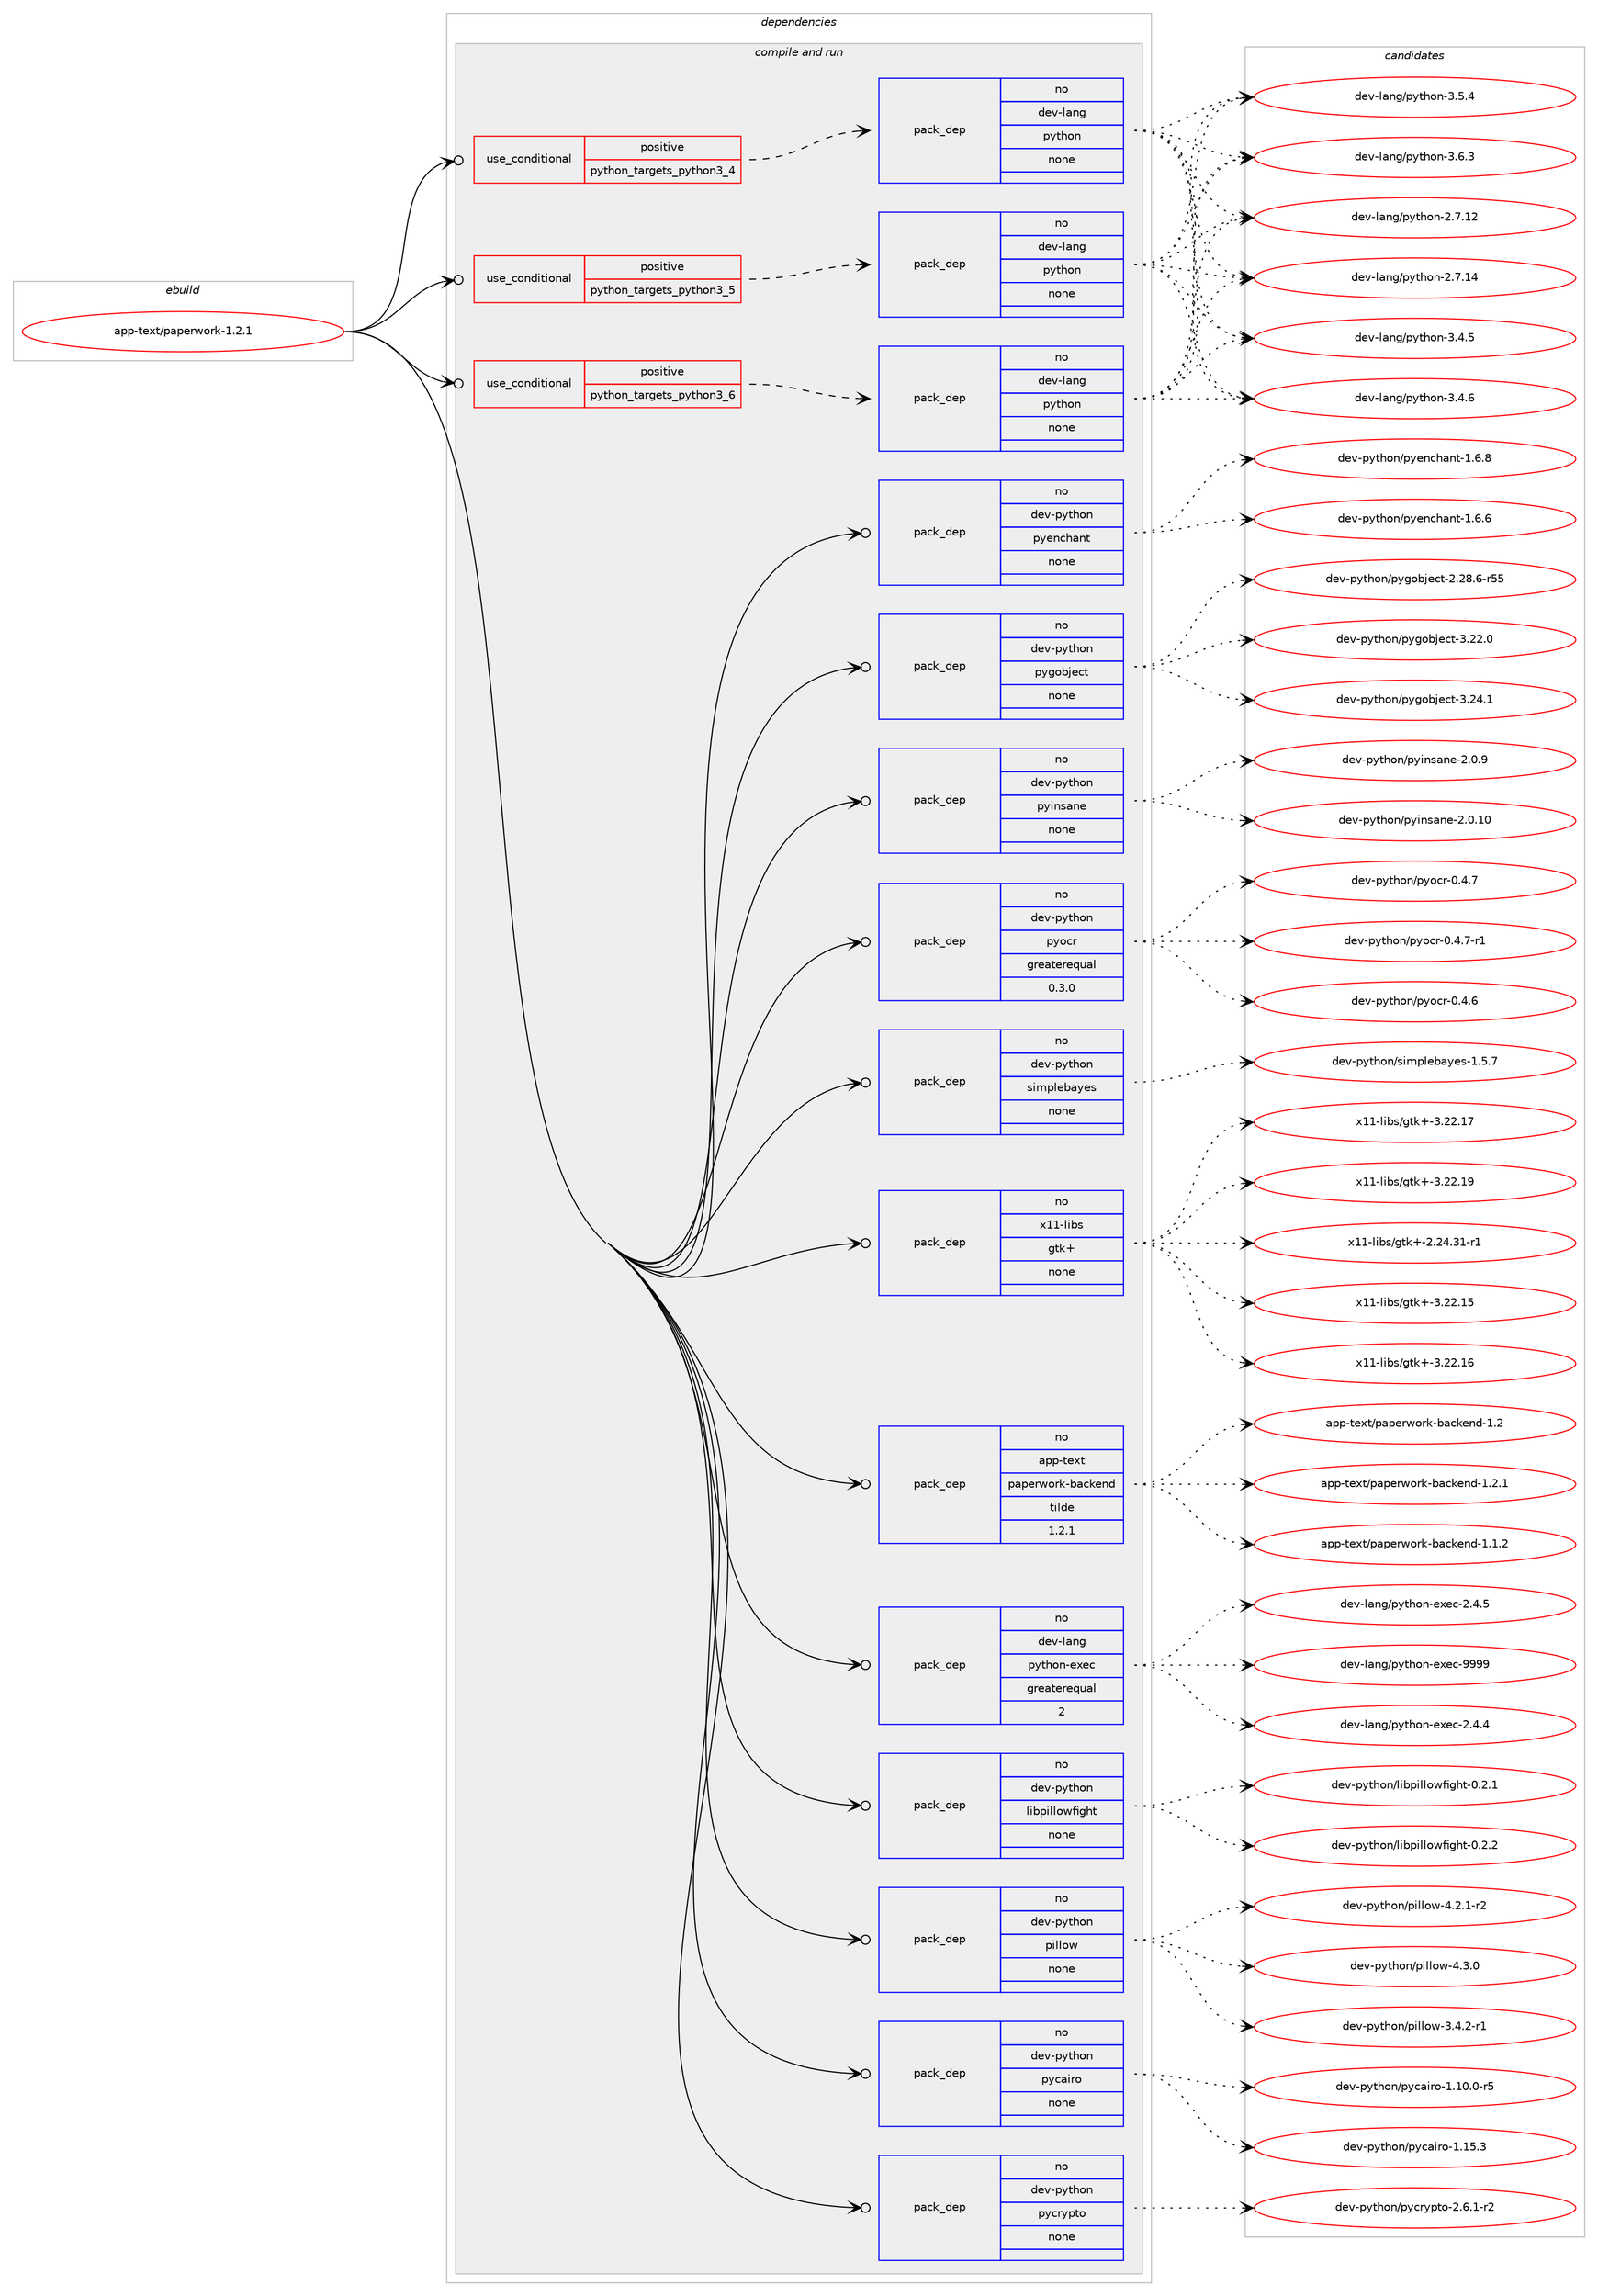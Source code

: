 digraph prolog {

# *************
# Graph options
# *************

newrank=true;
concentrate=true;
compound=true;
graph [rankdir=LR,fontname=Helvetica,fontsize=10,ranksep=1.5];#, ranksep=2.5, nodesep=0.2];
edge  [arrowhead=vee];
node  [fontname=Helvetica,fontsize=10];

# **********
# The ebuild
# **********

subgraph cluster_leftcol {
color=gray;
rank=same;
label=<<i>ebuild</i>>;
id [label="app-text/paperwork-1.2.1", color=red, width=4, href="../app-text/paperwork-1.2.1.svg"];
}

# ****************
# The dependencies
# ****************

subgraph cluster_midcol {
color=gray;
label=<<i>dependencies</i>>;
subgraph cluster_compile {
fillcolor="#eeeeee";
style=filled;
label=<<i>compile</i>>;
}
subgraph cluster_compileandrun {
fillcolor="#eeeeee";
style=filled;
label=<<i>compile and run</i>>;
subgraph cond14913 {
dependency59252 [label=<<TABLE BORDER="0" CELLBORDER="1" CELLSPACING="0" CELLPADDING="4"><TR><TD ROWSPAN="3" CELLPADDING="10">use_conditional</TD></TR><TR><TD>positive</TD></TR><TR><TD>python_targets_python3_4</TD></TR></TABLE>>, shape=none, color=red];
subgraph pack43233 {
dependency59253 [label=<<TABLE BORDER="0" CELLBORDER="1" CELLSPACING="0" CELLPADDING="4" WIDTH="220"><TR><TD ROWSPAN="6" CELLPADDING="30">pack_dep</TD></TR><TR><TD WIDTH="110">no</TD></TR><TR><TD>dev-lang</TD></TR><TR><TD>python</TD></TR><TR><TD>none</TD></TR><TR><TD></TD></TR></TABLE>>, shape=none, color=blue];
}
dependency59252:e -> dependency59253:w [weight=20,style="dashed",arrowhead="vee"];
}
id:e -> dependency59252:w [weight=20,style="solid",arrowhead="odotvee"];
subgraph cond14914 {
dependency59254 [label=<<TABLE BORDER="0" CELLBORDER="1" CELLSPACING="0" CELLPADDING="4"><TR><TD ROWSPAN="3" CELLPADDING="10">use_conditional</TD></TR><TR><TD>positive</TD></TR><TR><TD>python_targets_python3_5</TD></TR></TABLE>>, shape=none, color=red];
subgraph pack43234 {
dependency59255 [label=<<TABLE BORDER="0" CELLBORDER="1" CELLSPACING="0" CELLPADDING="4" WIDTH="220"><TR><TD ROWSPAN="6" CELLPADDING="30">pack_dep</TD></TR><TR><TD WIDTH="110">no</TD></TR><TR><TD>dev-lang</TD></TR><TR><TD>python</TD></TR><TR><TD>none</TD></TR><TR><TD></TD></TR></TABLE>>, shape=none, color=blue];
}
dependency59254:e -> dependency59255:w [weight=20,style="dashed",arrowhead="vee"];
}
id:e -> dependency59254:w [weight=20,style="solid",arrowhead="odotvee"];
subgraph cond14915 {
dependency59256 [label=<<TABLE BORDER="0" CELLBORDER="1" CELLSPACING="0" CELLPADDING="4"><TR><TD ROWSPAN="3" CELLPADDING="10">use_conditional</TD></TR><TR><TD>positive</TD></TR><TR><TD>python_targets_python3_6</TD></TR></TABLE>>, shape=none, color=red];
subgraph pack43235 {
dependency59257 [label=<<TABLE BORDER="0" CELLBORDER="1" CELLSPACING="0" CELLPADDING="4" WIDTH="220"><TR><TD ROWSPAN="6" CELLPADDING="30">pack_dep</TD></TR><TR><TD WIDTH="110">no</TD></TR><TR><TD>dev-lang</TD></TR><TR><TD>python</TD></TR><TR><TD>none</TD></TR><TR><TD></TD></TR></TABLE>>, shape=none, color=blue];
}
dependency59256:e -> dependency59257:w [weight=20,style="dashed",arrowhead="vee"];
}
id:e -> dependency59256:w [weight=20,style="solid",arrowhead="odotvee"];
subgraph pack43236 {
dependency59258 [label=<<TABLE BORDER="0" CELLBORDER="1" CELLSPACING="0" CELLPADDING="4" WIDTH="220"><TR><TD ROWSPAN="6" CELLPADDING="30">pack_dep</TD></TR><TR><TD WIDTH="110">no</TD></TR><TR><TD>app-text</TD></TR><TR><TD>paperwork-backend</TD></TR><TR><TD>tilde</TD></TR><TR><TD>1.2.1</TD></TR></TABLE>>, shape=none, color=blue];
}
id:e -> dependency59258:w [weight=20,style="solid",arrowhead="odotvee"];
subgraph pack43237 {
dependency59259 [label=<<TABLE BORDER="0" CELLBORDER="1" CELLSPACING="0" CELLPADDING="4" WIDTH="220"><TR><TD ROWSPAN="6" CELLPADDING="30">pack_dep</TD></TR><TR><TD WIDTH="110">no</TD></TR><TR><TD>dev-lang</TD></TR><TR><TD>python-exec</TD></TR><TR><TD>greaterequal</TD></TR><TR><TD>2</TD></TR></TABLE>>, shape=none, color=blue];
}
id:e -> dependency59259:w [weight=20,style="solid",arrowhead="odotvee"];
subgraph pack43238 {
dependency59260 [label=<<TABLE BORDER="0" CELLBORDER="1" CELLSPACING="0" CELLPADDING="4" WIDTH="220"><TR><TD ROWSPAN="6" CELLPADDING="30">pack_dep</TD></TR><TR><TD WIDTH="110">no</TD></TR><TR><TD>dev-python</TD></TR><TR><TD>libpillowfight</TD></TR><TR><TD>none</TD></TR><TR><TD></TD></TR></TABLE>>, shape=none, color=blue];
}
id:e -> dependency59260:w [weight=20,style="solid",arrowhead="odotvee"];
subgraph pack43239 {
dependency59261 [label=<<TABLE BORDER="0" CELLBORDER="1" CELLSPACING="0" CELLPADDING="4" WIDTH="220"><TR><TD ROWSPAN="6" CELLPADDING="30">pack_dep</TD></TR><TR><TD WIDTH="110">no</TD></TR><TR><TD>dev-python</TD></TR><TR><TD>pillow</TD></TR><TR><TD>none</TD></TR><TR><TD></TD></TR></TABLE>>, shape=none, color=blue];
}
id:e -> dependency59261:w [weight=20,style="solid",arrowhead="odotvee"];
subgraph pack43240 {
dependency59262 [label=<<TABLE BORDER="0" CELLBORDER="1" CELLSPACING="0" CELLPADDING="4" WIDTH="220"><TR><TD ROWSPAN="6" CELLPADDING="30">pack_dep</TD></TR><TR><TD WIDTH="110">no</TD></TR><TR><TD>dev-python</TD></TR><TR><TD>pycairo</TD></TR><TR><TD>none</TD></TR><TR><TD></TD></TR></TABLE>>, shape=none, color=blue];
}
id:e -> dependency59262:w [weight=20,style="solid",arrowhead="odotvee"];
subgraph pack43241 {
dependency59263 [label=<<TABLE BORDER="0" CELLBORDER="1" CELLSPACING="0" CELLPADDING="4" WIDTH="220"><TR><TD ROWSPAN="6" CELLPADDING="30">pack_dep</TD></TR><TR><TD WIDTH="110">no</TD></TR><TR><TD>dev-python</TD></TR><TR><TD>pycrypto</TD></TR><TR><TD>none</TD></TR><TR><TD></TD></TR></TABLE>>, shape=none, color=blue];
}
id:e -> dependency59263:w [weight=20,style="solid",arrowhead="odotvee"];
subgraph pack43242 {
dependency59264 [label=<<TABLE BORDER="0" CELLBORDER="1" CELLSPACING="0" CELLPADDING="4" WIDTH="220"><TR><TD ROWSPAN="6" CELLPADDING="30">pack_dep</TD></TR><TR><TD WIDTH="110">no</TD></TR><TR><TD>dev-python</TD></TR><TR><TD>pyenchant</TD></TR><TR><TD>none</TD></TR><TR><TD></TD></TR></TABLE>>, shape=none, color=blue];
}
id:e -> dependency59264:w [weight=20,style="solid",arrowhead="odotvee"];
subgraph pack43243 {
dependency59265 [label=<<TABLE BORDER="0" CELLBORDER="1" CELLSPACING="0" CELLPADDING="4" WIDTH="220"><TR><TD ROWSPAN="6" CELLPADDING="30">pack_dep</TD></TR><TR><TD WIDTH="110">no</TD></TR><TR><TD>dev-python</TD></TR><TR><TD>pygobject</TD></TR><TR><TD>none</TD></TR><TR><TD></TD></TR></TABLE>>, shape=none, color=blue];
}
id:e -> dependency59265:w [weight=20,style="solid",arrowhead="odotvee"];
subgraph pack43244 {
dependency59266 [label=<<TABLE BORDER="0" CELLBORDER="1" CELLSPACING="0" CELLPADDING="4" WIDTH="220"><TR><TD ROWSPAN="6" CELLPADDING="30">pack_dep</TD></TR><TR><TD WIDTH="110">no</TD></TR><TR><TD>dev-python</TD></TR><TR><TD>pyinsane</TD></TR><TR><TD>none</TD></TR><TR><TD></TD></TR></TABLE>>, shape=none, color=blue];
}
id:e -> dependency59266:w [weight=20,style="solid",arrowhead="odotvee"];
subgraph pack43245 {
dependency59267 [label=<<TABLE BORDER="0" CELLBORDER="1" CELLSPACING="0" CELLPADDING="4" WIDTH="220"><TR><TD ROWSPAN="6" CELLPADDING="30">pack_dep</TD></TR><TR><TD WIDTH="110">no</TD></TR><TR><TD>dev-python</TD></TR><TR><TD>pyocr</TD></TR><TR><TD>greaterequal</TD></TR><TR><TD>0.3.0</TD></TR></TABLE>>, shape=none, color=blue];
}
id:e -> dependency59267:w [weight=20,style="solid",arrowhead="odotvee"];
subgraph pack43246 {
dependency59268 [label=<<TABLE BORDER="0" CELLBORDER="1" CELLSPACING="0" CELLPADDING="4" WIDTH="220"><TR><TD ROWSPAN="6" CELLPADDING="30">pack_dep</TD></TR><TR><TD WIDTH="110">no</TD></TR><TR><TD>dev-python</TD></TR><TR><TD>simplebayes</TD></TR><TR><TD>none</TD></TR><TR><TD></TD></TR></TABLE>>, shape=none, color=blue];
}
id:e -> dependency59268:w [weight=20,style="solid",arrowhead="odotvee"];
subgraph pack43247 {
dependency59269 [label=<<TABLE BORDER="0" CELLBORDER="1" CELLSPACING="0" CELLPADDING="4" WIDTH="220"><TR><TD ROWSPAN="6" CELLPADDING="30">pack_dep</TD></TR><TR><TD WIDTH="110">no</TD></TR><TR><TD>x11-libs</TD></TR><TR><TD>gtk+</TD></TR><TR><TD>none</TD></TR><TR><TD></TD></TR></TABLE>>, shape=none, color=blue];
}
id:e -> dependency59269:w [weight=20,style="solid",arrowhead="odotvee"];
}
subgraph cluster_run {
fillcolor="#eeeeee";
style=filled;
label=<<i>run</i>>;
}
}

# **************
# The candidates
# **************

subgraph cluster_choices {
rank=same;
color=gray;
label=<<i>candidates</i>>;

subgraph choice43233 {
color=black;
nodesep=1;
choice10010111845108971101034711212111610411111045504655464950 [label="dev-lang/python-2.7.12", color=red, width=4,href="../dev-lang/python-2.7.12.svg"];
choice10010111845108971101034711212111610411111045504655464952 [label="dev-lang/python-2.7.14", color=red, width=4,href="../dev-lang/python-2.7.14.svg"];
choice100101118451089711010347112121116104111110455146524653 [label="dev-lang/python-3.4.5", color=red, width=4,href="../dev-lang/python-3.4.5.svg"];
choice100101118451089711010347112121116104111110455146524654 [label="dev-lang/python-3.4.6", color=red, width=4,href="../dev-lang/python-3.4.6.svg"];
choice100101118451089711010347112121116104111110455146534652 [label="dev-lang/python-3.5.4", color=red, width=4,href="../dev-lang/python-3.5.4.svg"];
choice100101118451089711010347112121116104111110455146544651 [label="dev-lang/python-3.6.3", color=red, width=4,href="../dev-lang/python-3.6.3.svg"];
dependency59253:e -> choice10010111845108971101034711212111610411111045504655464950:w [style=dotted,weight="100"];
dependency59253:e -> choice10010111845108971101034711212111610411111045504655464952:w [style=dotted,weight="100"];
dependency59253:e -> choice100101118451089711010347112121116104111110455146524653:w [style=dotted,weight="100"];
dependency59253:e -> choice100101118451089711010347112121116104111110455146524654:w [style=dotted,weight="100"];
dependency59253:e -> choice100101118451089711010347112121116104111110455146534652:w [style=dotted,weight="100"];
dependency59253:e -> choice100101118451089711010347112121116104111110455146544651:w [style=dotted,weight="100"];
}
subgraph choice43234 {
color=black;
nodesep=1;
choice10010111845108971101034711212111610411111045504655464950 [label="dev-lang/python-2.7.12", color=red, width=4,href="../dev-lang/python-2.7.12.svg"];
choice10010111845108971101034711212111610411111045504655464952 [label="dev-lang/python-2.7.14", color=red, width=4,href="../dev-lang/python-2.7.14.svg"];
choice100101118451089711010347112121116104111110455146524653 [label="dev-lang/python-3.4.5", color=red, width=4,href="../dev-lang/python-3.4.5.svg"];
choice100101118451089711010347112121116104111110455146524654 [label="dev-lang/python-3.4.6", color=red, width=4,href="../dev-lang/python-3.4.6.svg"];
choice100101118451089711010347112121116104111110455146534652 [label="dev-lang/python-3.5.4", color=red, width=4,href="../dev-lang/python-3.5.4.svg"];
choice100101118451089711010347112121116104111110455146544651 [label="dev-lang/python-3.6.3", color=red, width=4,href="../dev-lang/python-3.6.3.svg"];
dependency59255:e -> choice10010111845108971101034711212111610411111045504655464950:w [style=dotted,weight="100"];
dependency59255:e -> choice10010111845108971101034711212111610411111045504655464952:w [style=dotted,weight="100"];
dependency59255:e -> choice100101118451089711010347112121116104111110455146524653:w [style=dotted,weight="100"];
dependency59255:e -> choice100101118451089711010347112121116104111110455146524654:w [style=dotted,weight="100"];
dependency59255:e -> choice100101118451089711010347112121116104111110455146534652:w [style=dotted,weight="100"];
dependency59255:e -> choice100101118451089711010347112121116104111110455146544651:w [style=dotted,weight="100"];
}
subgraph choice43235 {
color=black;
nodesep=1;
choice10010111845108971101034711212111610411111045504655464950 [label="dev-lang/python-2.7.12", color=red, width=4,href="../dev-lang/python-2.7.12.svg"];
choice10010111845108971101034711212111610411111045504655464952 [label="dev-lang/python-2.7.14", color=red, width=4,href="../dev-lang/python-2.7.14.svg"];
choice100101118451089711010347112121116104111110455146524653 [label="dev-lang/python-3.4.5", color=red, width=4,href="../dev-lang/python-3.4.5.svg"];
choice100101118451089711010347112121116104111110455146524654 [label="dev-lang/python-3.4.6", color=red, width=4,href="../dev-lang/python-3.4.6.svg"];
choice100101118451089711010347112121116104111110455146534652 [label="dev-lang/python-3.5.4", color=red, width=4,href="../dev-lang/python-3.5.4.svg"];
choice100101118451089711010347112121116104111110455146544651 [label="dev-lang/python-3.6.3", color=red, width=4,href="../dev-lang/python-3.6.3.svg"];
dependency59257:e -> choice10010111845108971101034711212111610411111045504655464950:w [style=dotted,weight="100"];
dependency59257:e -> choice10010111845108971101034711212111610411111045504655464952:w [style=dotted,weight="100"];
dependency59257:e -> choice100101118451089711010347112121116104111110455146524653:w [style=dotted,weight="100"];
dependency59257:e -> choice100101118451089711010347112121116104111110455146524654:w [style=dotted,weight="100"];
dependency59257:e -> choice100101118451089711010347112121116104111110455146534652:w [style=dotted,weight="100"];
dependency59257:e -> choice100101118451089711010347112121116104111110455146544651:w [style=dotted,weight="100"];
}
subgraph choice43236 {
color=black;
nodesep=1;
choice9711211245116101120116471129711210111411911111410745989799107101110100454946494650 [label="app-text/paperwork-backend-1.1.2", color=red, width=4,href="../app-text/paperwork-backend-1.1.2.svg"];
choice971121124511610112011647112971121011141191111141074598979910710111010045494650 [label="app-text/paperwork-backend-1.2", color=red, width=4,href="../app-text/paperwork-backend-1.2.svg"];
choice9711211245116101120116471129711210111411911111410745989799107101110100454946504649 [label="app-text/paperwork-backend-1.2.1", color=red, width=4,href="../app-text/paperwork-backend-1.2.1.svg"];
dependency59258:e -> choice9711211245116101120116471129711210111411911111410745989799107101110100454946494650:w [style=dotted,weight="100"];
dependency59258:e -> choice971121124511610112011647112971121011141191111141074598979910710111010045494650:w [style=dotted,weight="100"];
dependency59258:e -> choice9711211245116101120116471129711210111411911111410745989799107101110100454946504649:w [style=dotted,weight="100"];
}
subgraph choice43237 {
color=black;
nodesep=1;
choice1001011184510897110103471121211161041111104510112010199455046524652 [label="dev-lang/python-exec-2.4.4", color=red, width=4,href="../dev-lang/python-exec-2.4.4.svg"];
choice1001011184510897110103471121211161041111104510112010199455046524653 [label="dev-lang/python-exec-2.4.5", color=red, width=4,href="../dev-lang/python-exec-2.4.5.svg"];
choice10010111845108971101034711212111610411111045101120101994557575757 [label="dev-lang/python-exec-9999", color=red, width=4,href="../dev-lang/python-exec-9999.svg"];
dependency59259:e -> choice1001011184510897110103471121211161041111104510112010199455046524652:w [style=dotted,weight="100"];
dependency59259:e -> choice1001011184510897110103471121211161041111104510112010199455046524653:w [style=dotted,weight="100"];
dependency59259:e -> choice10010111845108971101034711212111610411111045101120101994557575757:w [style=dotted,weight="100"];
}
subgraph choice43238 {
color=black;
nodesep=1;
choice100101118451121211161041111104710810598112105108108111119102105103104116454846504649 [label="dev-python/libpillowfight-0.2.1", color=red, width=4,href="../dev-python/libpillowfight-0.2.1.svg"];
choice100101118451121211161041111104710810598112105108108111119102105103104116454846504650 [label="dev-python/libpillowfight-0.2.2", color=red, width=4,href="../dev-python/libpillowfight-0.2.2.svg"];
dependency59260:e -> choice100101118451121211161041111104710810598112105108108111119102105103104116454846504649:w [style=dotted,weight="100"];
dependency59260:e -> choice100101118451121211161041111104710810598112105108108111119102105103104116454846504650:w [style=dotted,weight="100"];
}
subgraph choice43239 {
color=black;
nodesep=1;
choice10010111845112121116104111110471121051081081111194551465246504511449 [label="dev-python/pillow-3.4.2-r1", color=red, width=4,href="../dev-python/pillow-3.4.2-r1.svg"];
choice10010111845112121116104111110471121051081081111194552465046494511450 [label="dev-python/pillow-4.2.1-r2", color=red, width=4,href="../dev-python/pillow-4.2.1-r2.svg"];
choice1001011184511212111610411111047112105108108111119455246514648 [label="dev-python/pillow-4.3.0", color=red, width=4,href="../dev-python/pillow-4.3.0.svg"];
dependency59261:e -> choice10010111845112121116104111110471121051081081111194551465246504511449:w [style=dotted,weight="100"];
dependency59261:e -> choice10010111845112121116104111110471121051081081111194552465046494511450:w [style=dotted,weight="100"];
dependency59261:e -> choice1001011184511212111610411111047112105108108111119455246514648:w [style=dotted,weight="100"];
}
subgraph choice43240 {
color=black;
nodesep=1;
choice10010111845112121116104111110471121219997105114111454946494846484511453 [label="dev-python/pycairo-1.10.0-r5", color=red, width=4,href="../dev-python/pycairo-1.10.0-r5.svg"];
choice1001011184511212111610411111047112121999710511411145494649534651 [label="dev-python/pycairo-1.15.3", color=red, width=4,href="../dev-python/pycairo-1.15.3.svg"];
dependency59262:e -> choice10010111845112121116104111110471121219997105114111454946494846484511453:w [style=dotted,weight="100"];
dependency59262:e -> choice1001011184511212111610411111047112121999710511411145494649534651:w [style=dotted,weight="100"];
}
subgraph choice43241 {
color=black;
nodesep=1;
choice1001011184511212111610411111047112121991141211121161114550465446494511450 [label="dev-python/pycrypto-2.6.1-r2", color=red, width=4,href="../dev-python/pycrypto-2.6.1-r2.svg"];
dependency59263:e -> choice1001011184511212111610411111047112121991141211121161114550465446494511450:w [style=dotted,weight="100"];
}
subgraph choice43242 {
color=black;
nodesep=1;
choice10010111845112121116104111110471121211011109910497110116454946544654 [label="dev-python/pyenchant-1.6.6", color=red, width=4,href="../dev-python/pyenchant-1.6.6.svg"];
choice10010111845112121116104111110471121211011109910497110116454946544656 [label="dev-python/pyenchant-1.6.8", color=red, width=4,href="../dev-python/pyenchant-1.6.8.svg"];
dependency59264:e -> choice10010111845112121116104111110471121211011109910497110116454946544654:w [style=dotted,weight="100"];
dependency59264:e -> choice10010111845112121116104111110471121211011109910497110116454946544656:w [style=dotted,weight="100"];
}
subgraph choice43243 {
color=black;
nodesep=1;
choice1001011184511212111610411111047112121103111981061019911645504650564654451145353 [label="dev-python/pygobject-2.28.6-r55", color=red, width=4,href="../dev-python/pygobject-2.28.6-r55.svg"];
choice1001011184511212111610411111047112121103111981061019911645514650504648 [label="dev-python/pygobject-3.22.0", color=red, width=4,href="../dev-python/pygobject-3.22.0.svg"];
choice1001011184511212111610411111047112121103111981061019911645514650524649 [label="dev-python/pygobject-3.24.1", color=red, width=4,href="../dev-python/pygobject-3.24.1.svg"];
dependency59265:e -> choice1001011184511212111610411111047112121103111981061019911645504650564654451145353:w [style=dotted,weight="100"];
dependency59265:e -> choice1001011184511212111610411111047112121103111981061019911645514650504648:w [style=dotted,weight="100"];
dependency59265:e -> choice1001011184511212111610411111047112121103111981061019911645514650524649:w [style=dotted,weight="100"];
}
subgraph choice43244 {
color=black;
nodesep=1;
choice10010111845112121116104111110471121211051101159711010145504648464948 [label="dev-python/pyinsane-2.0.10", color=red, width=4,href="../dev-python/pyinsane-2.0.10.svg"];
choice100101118451121211161041111104711212110511011597110101455046484657 [label="dev-python/pyinsane-2.0.9", color=red, width=4,href="../dev-python/pyinsane-2.0.9.svg"];
dependency59266:e -> choice10010111845112121116104111110471121211051101159711010145504648464948:w [style=dotted,weight="100"];
dependency59266:e -> choice100101118451121211161041111104711212110511011597110101455046484657:w [style=dotted,weight="100"];
}
subgraph choice43245 {
color=black;
nodesep=1;
choice100101118451121211161041111104711212111199114454846524654 [label="dev-python/pyocr-0.4.6", color=red, width=4,href="../dev-python/pyocr-0.4.6.svg"];
choice100101118451121211161041111104711212111199114454846524655 [label="dev-python/pyocr-0.4.7", color=red, width=4,href="../dev-python/pyocr-0.4.7.svg"];
choice1001011184511212111610411111047112121111991144548465246554511449 [label="dev-python/pyocr-0.4.7-r1", color=red, width=4,href="../dev-python/pyocr-0.4.7-r1.svg"];
dependency59267:e -> choice100101118451121211161041111104711212111199114454846524654:w [style=dotted,weight="100"];
dependency59267:e -> choice100101118451121211161041111104711212111199114454846524655:w [style=dotted,weight="100"];
dependency59267:e -> choice1001011184511212111610411111047112121111991144548465246554511449:w [style=dotted,weight="100"];
}
subgraph choice43246 {
color=black;
nodesep=1;
choice10010111845112121116104111110471151051091121081019897121101115454946534655 [label="dev-python/simplebayes-1.5.7", color=red, width=4,href="../dev-python/simplebayes-1.5.7.svg"];
dependency59268:e -> choice10010111845112121116104111110471151051091121081019897121101115454946534655:w [style=dotted,weight="100"];
}
subgraph choice43247 {
color=black;
nodesep=1;
choice12049494510810598115471031161074345504650524651494511449 [label="x11-libs/gtk+-2.24.31-r1", color=red, width=4,href="../x11-libs/gtk+-2.24.31-r1.svg"];
choice1204949451081059811547103116107434551465050464953 [label="x11-libs/gtk+-3.22.15", color=red, width=4,href="../x11-libs/gtk+-3.22.15.svg"];
choice1204949451081059811547103116107434551465050464954 [label="x11-libs/gtk+-3.22.16", color=red, width=4,href="../x11-libs/gtk+-3.22.16.svg"];
choice1204949451081059811547103116107434551465050464955 [label="x11-libs/gtk+-3.22.17", color=red, width=4,href="../x11-libs/gtk+-3.22.17.svg"];
choice1204949451081059811547103116107434551465050464957 [label="x11-libs/gtk+-3.22.19", color=red, width=4,href="../x11-libs/gtk+-3.22.19.svg"];
dependency59269:e -> choice12049494510810598115471031161074345504650524651494511449:w [style=dotted,weight="100"];
dependency59269:e -> choice1204949451081059811547103116107434551465050464953:w [style=dotted,weight="100"];
dependency59269:e -> choice1204949451081059811547103116107434551465050464954:w [style=dotted,weight="100"];
dependency59269:e -> choice1204949451081059811547103116107434551465050464955:w [style=dotted,weight="100"];
dependency59269:e -> choice1204949451081059811547103116107434551465050464957:w [style=dotted,weight="100"];
}
}

}
